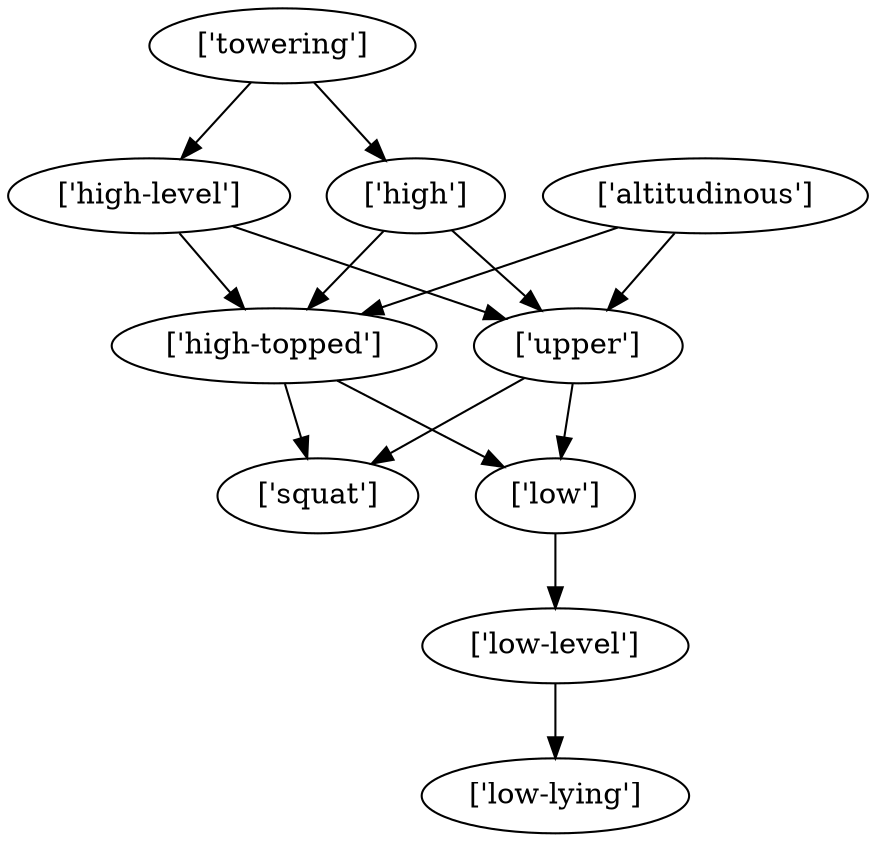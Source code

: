 strict digraph  {
	"['towering']" -> "['high']";
	"['towering']" -> "['high-level']";
	"['high']" -> "['high-topped']";
	"['high']" -> "['upper']";
	"['high-level']" -> "['high-topped']";
	"['high-level']" -> "['upper']";
	"['high-topped']" -> "['squat']";
	"['high-topped']" -> "['low']";
	"['low']" -> "['low-level']";
	"['altitudinous']" -> "['high-topped']";
	"['altitudinous']" -> "['upper']";
	"['upper']" -> "['squat']";
	"['upper']" -> "['low']";
	"['low-level']" -> "['low-lying']";
}

